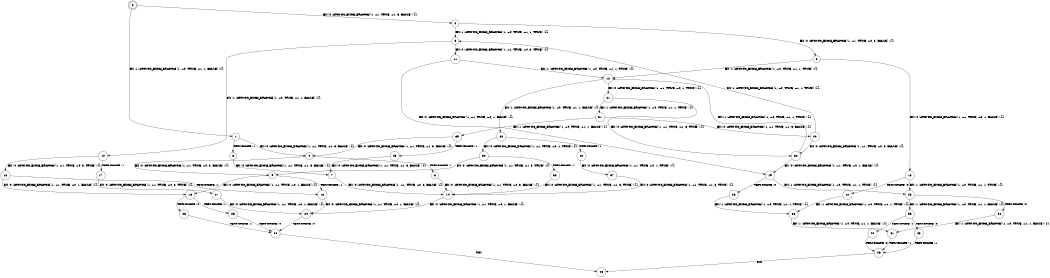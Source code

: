 digraph BCG {
size = "7, 10.5";
center = TRUE;
node [shape = circle];
0 [peripheries = 2];
0 -> 1 [label = "EX !1 !ATOMIC_EXCH_BRANCH (1, +0, TRUE, +1, 1, FALSE) !{}"];
0 -> 2 [label = "EX !0 !ATOMIC_EXCH_BRANCH (1, +1, TRUE, +1, 3, FALSE) !{}"];
1 -> 3 [label = "TERMINATE !1"];
1 -> 4 [label = "EX !0 !ATOMIC_EXCH_BRANCH (1, +1, TRUE, +1, 3, FALSE) !{}"];
2 -> 5 [label = "EX !1 !ATOMIC_EXCH_BRANCH (1, +0, TRUE, +1, 1, TRUE) !{}"];
2 -> 6 [label = "EX !0 !ATOMIC_EXCH_BRANCH (1, +1, TRUE, +0, 3, FALSE) !{}"];
3 -> 7 [label = "EX !0 !ATOMIC_EXCH_BRANCH (1, +1, TRUE, +1, 3, FALSE) !{}"];
4 -> 8 [label = "TERMINATE !1"];
4 -> 9 [label = "EX !0 !ATOMIC_EXCH_BRANCH (1, +1, TRUE, +0, 3, FALSE) !{}"];
5 -> 10 [label = "EX !1 !ATOMIC_EXCH_BRANCH (1, +0, TRUE, +1, 1, FALSE) !{}"];
5 -> 11 [label = "EX !0 !ATOMIC_EXCH_BRANCH (1, +1, TRUE, +0, 3, TRUE) !{}"];
6 -> 12 [label = "EX !1 !ATOMIC_EXCH_BRANCH (1, +0, TRUE, +1, 1, TRUE) !{}"];
6 -> 13 [label = "EX !0 !ATOMIC_EXCH_BRANCH (1, +1, TRUE, +0, 1, FALSE) !{}"];
7 -> 14 [label = "EX !0 !ATOMIC_EXCH_BRANCH (1, +1, TRUE, +0, 3, FALSE) !{}"];
8 -> 14 [label = "EX !0 !ATOMIC_EXCH_BRANCH (1, +1, TRUE, +0, 3, FALSE) !{}"];
9 -> 15 [label = "TERMINATE !1"];
9 -> 16 [label = "EX !0 !ATOMIC_EXCH_BRANCH (1, +1, TRUE, +0, 1, FALSE) !{}"];
10 -> 17 [label = "TERMINATE !1"];
10 -> 18 [label = "EX !0 !ATOMIC_EXCH_BRANCH (1, +1, TRUE, +0, 3, TRUE) !{}"];
11 -> 12 [label = "EX !1 !ATOMIC_EXCH_BRANCH (1, +0, TRUE, +1, 1, TRUE) !{}"];
11 -> 19 [label = "EX !0 !ATOMIC_EXCH_BRANCH (1, +1, TRUE, +0, 1, FALSE) !{}"];
12 -> 20 [label = "EX !1 !ATOMIC_EXCH_BRANCH (1, +0, TRUE, +1, 1, FALSE) !{}"];
12 -> 21 [label = "EX !0 !ATOMIC_EXCH_BRANCH (1, +1, TRUE, +0, 1, TRUE) !{}"];
13 -> 22 [label = "TERMINATE !0"];
13 -> 23 [label = "EX !1 !ATOMIC_EXCH_BRANCH (1, +0, TRUE, +1, 1, TRUE) !{}"];
14 -> 24 [label = "EX !0 !ATOMIC_EXCH_BRANCH (1, +1, TRUE, +0, 1, FALSE) !{}"];
15 -> 24 [label = "EX !0 !ATOMIC_EXCH_BRANCH (1, +1, TRUE, +0, 1, FALSE) !{}"];
16 -> 25 [label = "TERMINATE !1"];
16 -> 26 [label = "TERMINATE !0"];
17 -> 27 [label = "EX !0 !ATOMIC_EXCH_BRANCH (1, +1, TRUE, +0, 3, TRUE) !{}"];
18 -> 15 [label = "TERMINATE !1"];
18 -> 16 [label = "EX !0 !ATOMIC_EXCH_BRANCH (1, +1, TRUE, +0, 1, FALSE) !{}"];
19 -> 28 [label = "TERMINATE !0"];
19 -> 23 [label = "EX !1 !ATOMIC_EXCH_BRANCH (1, +0, TRUE, +1, 1, TRUE) !{}"];
20 -> 29 [label = "TERMINATE !1"];
20 -> 30 [label = "EX !0 !ATOMIC_EXCH_BRANCH (1, +1, TRUE, +0, 1, TRUE) !{}"];
21 -> 31 [label = "EX !1 !ATOMIC_EXCH_BRANCH (1, +0, TRUE, +1, 1, TRUE) !{}"];
21 -> 32 [label = "EX !0 !ATOMIC_EXCH_BRANCH (1, +1, TRUE, +1, 3, TRUE) !{}"];
22 -> 33 [label = "EX !1 !ATOMIC_EXCH_BRANCH (1, +0, TRUE, +1, 1, TRUE) !{}"];
23 -> 34 [label = "TERMINATE !0"];
23 -> 35 [label = "EX !1 !ATOMIC_EXCH_BRANCH (1, +0, TRUE, +1, 1, FALSE) !{}"];
24 -> 36 [label = "TERMINATE !0"];
25 -> 36 [label = "TERMINATE !0"];
26 -> 36 [label = "TERMINATE !1"];
27 -> 24 [label = "EX !0 !ATOMIC_EXCH_BRANCH (1, +1, TRUE, +0, 1, FALSE) !{}"];
28 -> 33 [label = "EX !1 !ATOMIC_EXCH_BRANCH (1, +0, TRUE, +1, 1, TRUE) !{}"];
29 -> 37 [label = "EX !0 !ATOMIC_EXCH_BRANCH (1, +1, TRUE, +0, 1, TRUE) !{}"];
30 -> 38 [label = "TERMINATE !1"];
30 -> 9 [label = "EX !0 !ATOMIC_EXCH_BRANCH (1, +1, TRUE, +1, 3, TRUE) !{}"];
31 -> 39 [label = "EX !1 !ATOMIC_EXCH_BRANCH (1, +0, TRUE, +1, 1, FALSE) !{}"];
31 -> 40 [label = "EX !0 !ATOMIC_EXCH_BRANCH (1, +1, TRUE, +1, 3, FALSE) !{}"];
32 -> 12 [label = "EX !1 !ATOMIC_EXCH_BRANCH (1, +0, TRUE, +1, 1, TRUE) !{}"];
32 -> 19 [label = "EX !0 !ATOMIC_EXCH_BRANCH (1, +1, TRUE, +0, 1, FALSE) !{}"];
33 -> 41 [label = "EX !1 !ATOMIC_EXCH_BRANCH (1, +0, TRUE, +1, 1, FALSE) !{}"];
34 -> 41 [label = "EX !1 !ATOMIC_EXCH_BRANCH (1, +0, TRUE, +1, 1, FALSE) !{}"];
35 -> 42 [label = "TERMINATE !1"];
35 -> 43 [label = "TERMINATE !0"];
36 -> 44 [label = "exit"];
37 -> 14 [label = "EX !0 !ATOMIC_EXCH_BRANCH (1, +1, TRUE, +1, 3, TRUE) !{}"];
38 -> 14 [label = "EX !0 !ATOMIC_EXCH_BRANCH (1, +1, TRUE, +1, 3, TRUE) !{}"];
39 -> 45 [label = "TERMINATE !1"];
39 -> 4 [label = "EX !0 !ATOMIC_EXCH_BRANCH (1, +1, TRUE, +1, 3, FALSE) !{}"];
40 -> 5 [label = "EX !1 !ATOMIC_EXCH_BRANCH (1, +0, TRUE, +1, 1, TRUE) !{}"];
40 -> 32 [label = "EX !0 !ATOMIC_EXCH_BRANCH (1, +1, TRUE, +0, 3, FALSE) !{}"];
41 -> 46 [label = "TERMINATE !1"];
42 -> 46 [label = "TERMINATE !0"];
43 -> 46 [label = "TERMINATE !1"];
45 -> 7 [label = "EX !0 !ATOMIC_EXCH_BRANCH (1, +1, TRUE, +1, 3, FALSE) !{}"];
46 -> 44 [label = "exit"];
}
